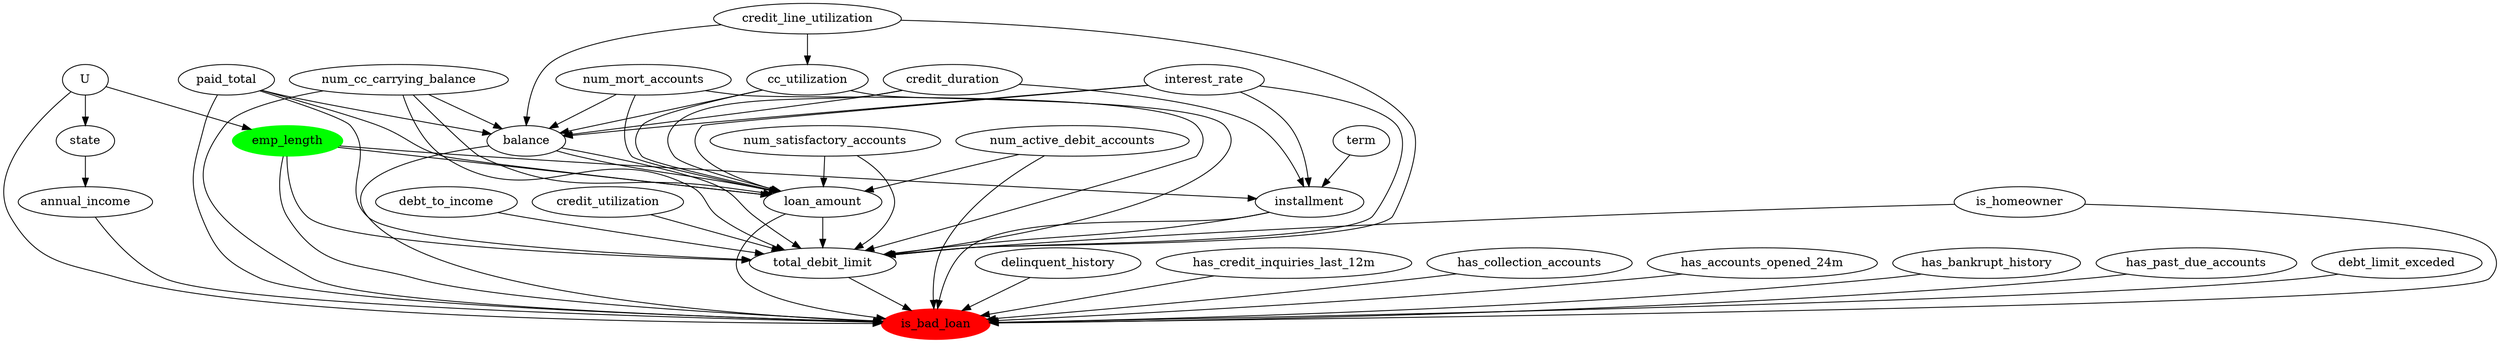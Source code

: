 digraph {
	U;
	emp_length[color="green",style=filled];
	annual_income;
	total_debit_limit;
	emp_length -> total_debit_limit;
	loan_amount;
	emp_length -> loan_amount;
	installment;
	emp_length -> installment;
	balance;
	paid_total;
	loan_amount -> total_debit_limit;
	installment -> total_debit_limit;
	balance -> total_debit_limit;
	balance -> loan_amount;
	paid_total -> total_debit_limit;
	paid_total -> loan_amount;
	paid_total -> balance;
	state;
	state -> annual_income;
	debt_to_income;
	debt_to_income -> total_debit_limit;
	num_satisfactory_accounts;
	num_satisfactory_accounts -> total_debit_limit;
	num_satisfactory_accounts -> loan_amount;
	num_active_debit_accounts;
	num_active_debit_accounts -> loan_amount;
	num_cc_carrying_balance;
	num_cc_carrying_balance -> total_debit_limit;
	num_cc_carrying_balance -> loan_amount;
	num_cc_carrying_balance -> balance;
	num_mort_accounts;
	num_mort_accounts -> total_debit_limit;
	num_mort_accounts -> loan_amount;
	num_mort_accounts -> balance;
	term;
	term -> installment;
	interest_rate;
	interest_rate -> total_debit_limit;
	interest_rate -> loan_amount;
	interest_rate -> installment;
	interest_rate -> balance;
	credit_line_utilization;
	credit_line_utilization -> total_debit_limit;
	credit_line_utilization -> balance;
	cc_utilization;
	credit_line_utilization -> cc_utilization;
	cc_utilization -> total_debit_limit;
	cc_utilization -> loan_amount;
	cc_utilization -> balance;
	credit_utilization;
	credit_utilization -> total_debit_limit;
	delinquent_history;
	credit_duration;
	credit_duration -> loan_amount;
	credit_duration -> installment;
	credit_duration -> balance;
	has_credit_inquiries_last_12m;
	has_collection_accounts;
	has_accounts_opened_24m;
	has_bankrupt_history;
	has_past_due_accounts;
	debt_limit_exceded;
	is_bad_loan[color=red, style=filled];
	is_homeowner;
	is_homeowner -> total_debit_limit;

	/* manual relationships */
	{loan_amount, paid_total, balance, total_debit_limit} -> is_bad_loan ;
    {installment, num_active_debit_accounts, has_collection_accounts,num_cc_carrying_balance} -> is_bad_loan ;
	{emp_length, is_homeowner, annual_income} -> is_bad_loan ;
	{delinquent_history, has_credit_inquiries_last_12m, has_accounts_opened_24m, has_bankrupt_history, has_past_due_accounts, debt_limit_exceded} -> is_bad_loan;
    U -> {is_bad_loan, state, emp_length};
}
